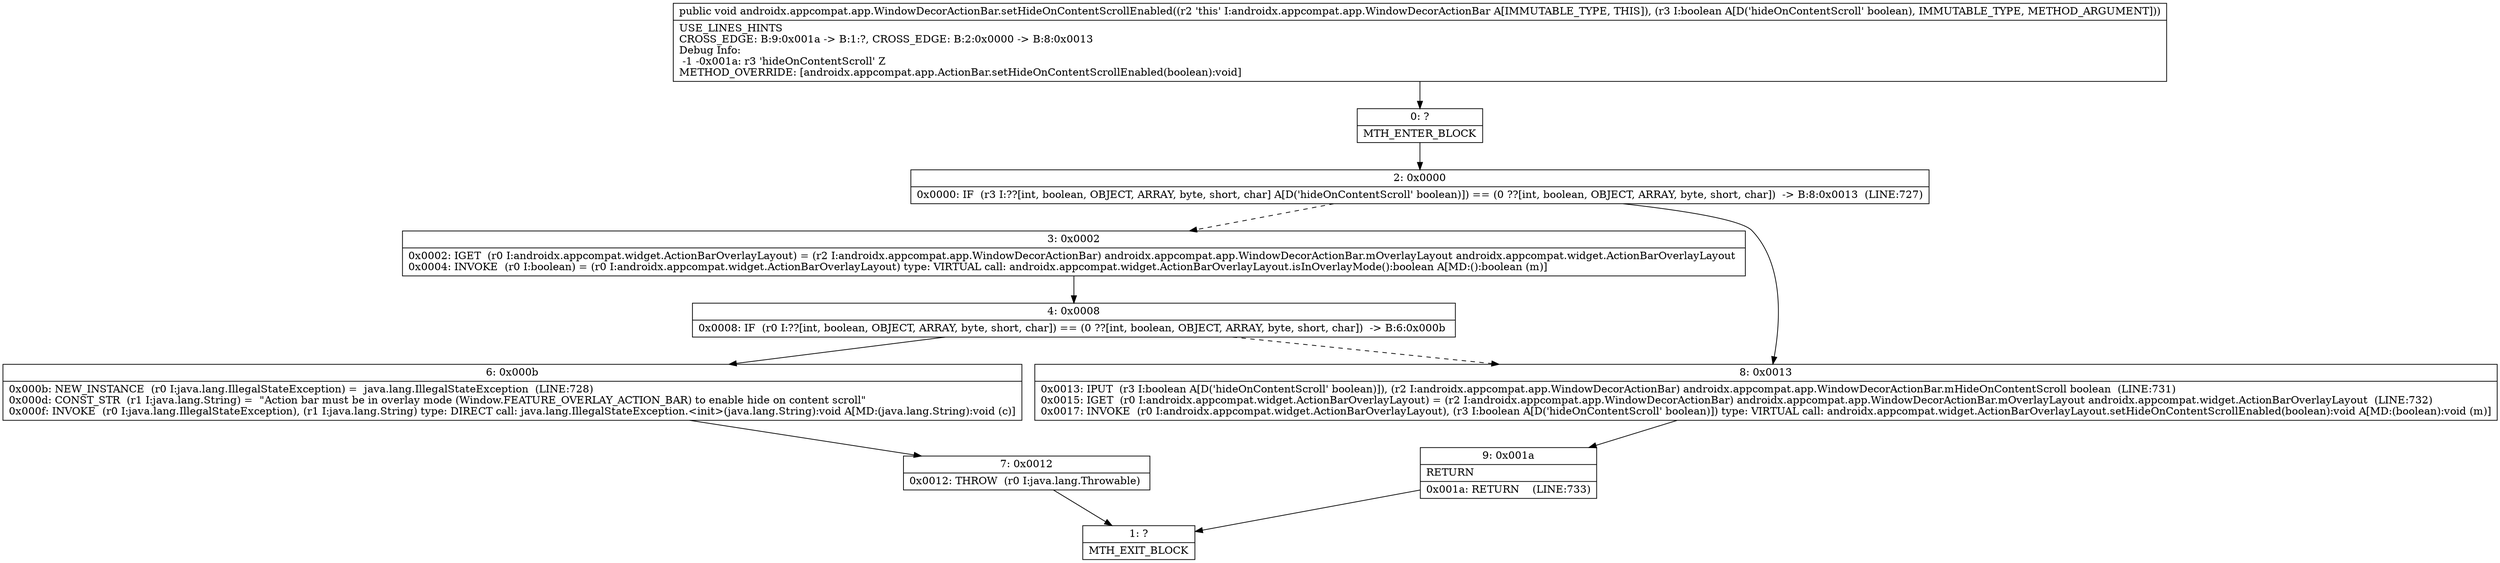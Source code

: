 digraph "CFG forandroidx.appcompat.app.WindowDecorActionBar.setHideOnContentScrollEnabled(Z)V" {
Node_0 [shape=record,label="{0\:\ ?|MTH_ENTER_BLOCK\l}"];
Node_2 [shape=record,label="{2\:\ 0x0000|0x0000: IF  (r3 I:??[int, boolean, OBJECT, ARRAY, byte, short, char] A[D('hideOnContentScroll' boolean)]) == (0 ??[int, boolean, OBJECT, ARRAY, byte, short, char])  \-\> B:8:0x0013  (LINE:727)\l}"];
Node_3 [shape=record,label="{3\:\ 0x0002|0x0002: IGET  (r0 I:androidx.appcompat.widget.ActionBarOverlayLayout) = (r2 I:androidx.appcompat.app.WindowDecorActionBar) androidx.appcompat.app.WindowDecorActionBar.mOverlayLayout androidx.appcompat.widget.ActionBarOverlayLayout \l0x0004: INVOKE  (r0 I:boolean) = (r0 I:androidx.appcompat.widget.ActionBarOverlayLayout) type: VIRTUAL call: androidx.appcompat.widget.ActionBarOverlayLayout.isInOverlayMode():boolean A[MD:():boolean (m)]\l}"];
Node_4 [shape=record,label="{4\:\ 0x0008|0x0008: IF  (r0 I:??[int, boolean, OBJECT, ARRAY, byte, short, char]) == (0 ??[int, boolean, OBJECT, ARRAY, byte, short, char])  \-\> B:6:0x000b \l}"];
Node_6 [shape=record,label="{6\:\ 0x000b|0x000b: NEW_INSTANCE  (r0 I:java.lang.IllegalStateException) =  java.lang.IllegalStateException  (LINE:728)\l0x000d: CONST_STR  (r1 I:java.lang.String) =  \"Action bar must be in overlay mode (Window.FEATURE_OVERLAY_ACTION_BAR) to enable hide on content scroll\" \l0x000f: INVOKE  (r0 I:java.lang.IllegalStateException), (r1 I:java.lang.String) type: DIRECT call: java.lang.IllegalStateException.\<init\>(java.lang.String):void A[MD:(java.lang.String):void (c)]\l}"];
Node_7 [shape=record,label="{7\:\ 0x0012|0x0012: THROW  (r0 I:java.lang.Throwable) \l}"];
Node_1 [shape=record,label="{1\:\ ?|MTH_EXIT_BLOCK\l}"];
Node_8 [shape=record,label="{8\:\ 0x0013|0x0013: IPUT  (r3 I:boolean A[D('hideOnContentScroll' boolean)]), (r2 I:androidx.appcompat.app.WindowDecorActionBar) androidx.appcompat.app.WindowDecorActionBar.mHideOnContentScroll boolean  (LINE:731)\l0x0015: IGET  (r0 I:androidx.appcompat.widget.ActionBarOverlayLayout) = (r2 I:androidx.appcompat.app.WindowDecorActionBar) androidx.appcompat.app.WindowDecorActionBar.mOverlayLayout androidx.appcompat.widget.ActionBarOverlayLayout  (LINE:732)\l0x0017: INVOKE  (r0 I:androidx.appcompat.widget.ActionBarOverlayLayout), (r3 I:boolean A[D('hideOnContentScroll' boolean)]) type: VIRTUAL call: androidx.appcompat.widget.ActionBarOverlayLayout.setHideOnContentScrollEnabled(boolean):void A[MD:(boolean):void (m)]\l}"];
Node_9 [shape=record,label="{9\:\ 0x001a|RETURN\l|0x001a: RETURN    (LINE:733)\l}"];
MethodNode[shape=record,label="{public void androidx.appcompat.app.WindowDecorActionBar.setHideOnContentScrollEnabled((r2 'this' I:androidx.appcompat.app.WindowDecorActionBar A[IMMUTABLE_TYPE, THIS]), (r3 I:boolean A[D('hideOnContentScroll' boolean), IMMUTABLE_TYPE, METHOD_ARGUMENT]))  | USE_LINES_HINTS\lCROSS_EDGE: B:9:0x001a \-\> B:1:?, CROSS_EDGE: B:2:0x0000 \-\> B:8:0x0013\lDebug Info:\l  \-1 \-0x001a: r3 'hideOnContentScroll' Z\lMETHOD_OVERRIDE: [androidx.appcompat.app.ActionBar.setHideOnContentScrollEnabled(boolean):void]\l}"];
MethodNode -> Node_0;Node_0 -> Node_2;
Node_2 -> Node_3[style=dashed];
Node_2 -> Node_8;
Node_3 -> Node_4;
Node_4 -> Node_6;
Node_4 -> Node_8[style=dashed];
Node_6 -> Node_7;
Node_7 -> Node_1;
Node_8 -> Node_9;
Node_9 -> Node_1;
}

